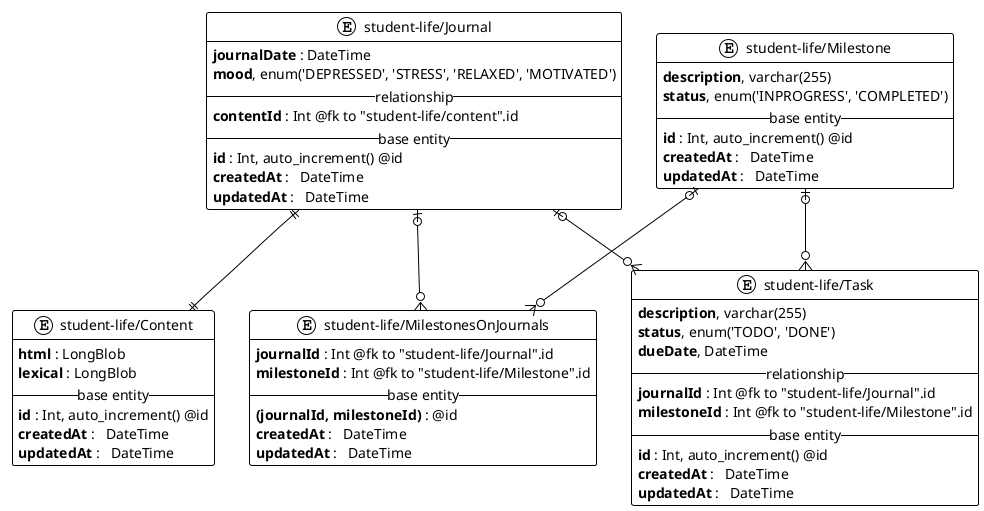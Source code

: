@startuml student-life
!theme plain

entity "student-life/Journal" {
  **journalDate** : DateTime
  **mood**, enum('DEPRESSED', 'STRESS', 'RELAXED', 'MOTIVATED')
  -- relationship --
  **contentId** : Int @fk to "student-life/content".id
  -- base entity --
  **id** : Int, auto_increment() @id
  **createdAt** :   DateTime
  **updatedAt** :   DateTime
}

entity "student-life/Content" {
  **html** : LongBlob
  **lexical** : LongBlob
  -- base entity --
  **id** : Int, auto_increment() @id
  **createdAt** :   DateTime
  **updatedAt** :   DateTime
}

entity "student-life/Task" {
  **description**, varchar(255)
  **status**, enum('TODO', 'DONE')
  **dueDate**, DateTime
  -- relationship --
  **journalId** : Int @fk to "student-life/Journal".id
  **milestoneId** : Int @fk to "student-life/Milestone".id
  -- base entity --
  **id** : Int, auto_increment() @id
  **createdAt** :   DateTime
  **updatedAt** :   DateTime
}

entity "student-life/Milestone" {
  **description**, varchar(255)
  **status**, enum('INPROGRESS', 'COMPLETED')
  -- base entity --
  **id** : Int, auto_increment() @id
  **createdAt** :   DateTime
  **updatedAt** :   DateTime
}

entity "student-life/MilestonesOnJournals" {
  **journalId** : Int @fk to "student-life/Journal".id
  **milestoneId** : Int @fk to "student-life/Milestone".id
  -- base entity --
  **(journalId, milestoneId)** : @id
  **createdAt** :   DateTime
  **updatedAt** :   DateTime
}

"student-life/Journal" ||--|| "student-life/Content"
"student-life/Journal" |o--o{ "student-life/Task"
"student-life/Milestone" |o--o{ "student-life/Task"
"student-life/Journal" |o--o{ "student-life/MilestonesOnJournals"
"student-life/Milestone" |o--o{ "student-life/MilestonesOnJournals"

@enduml